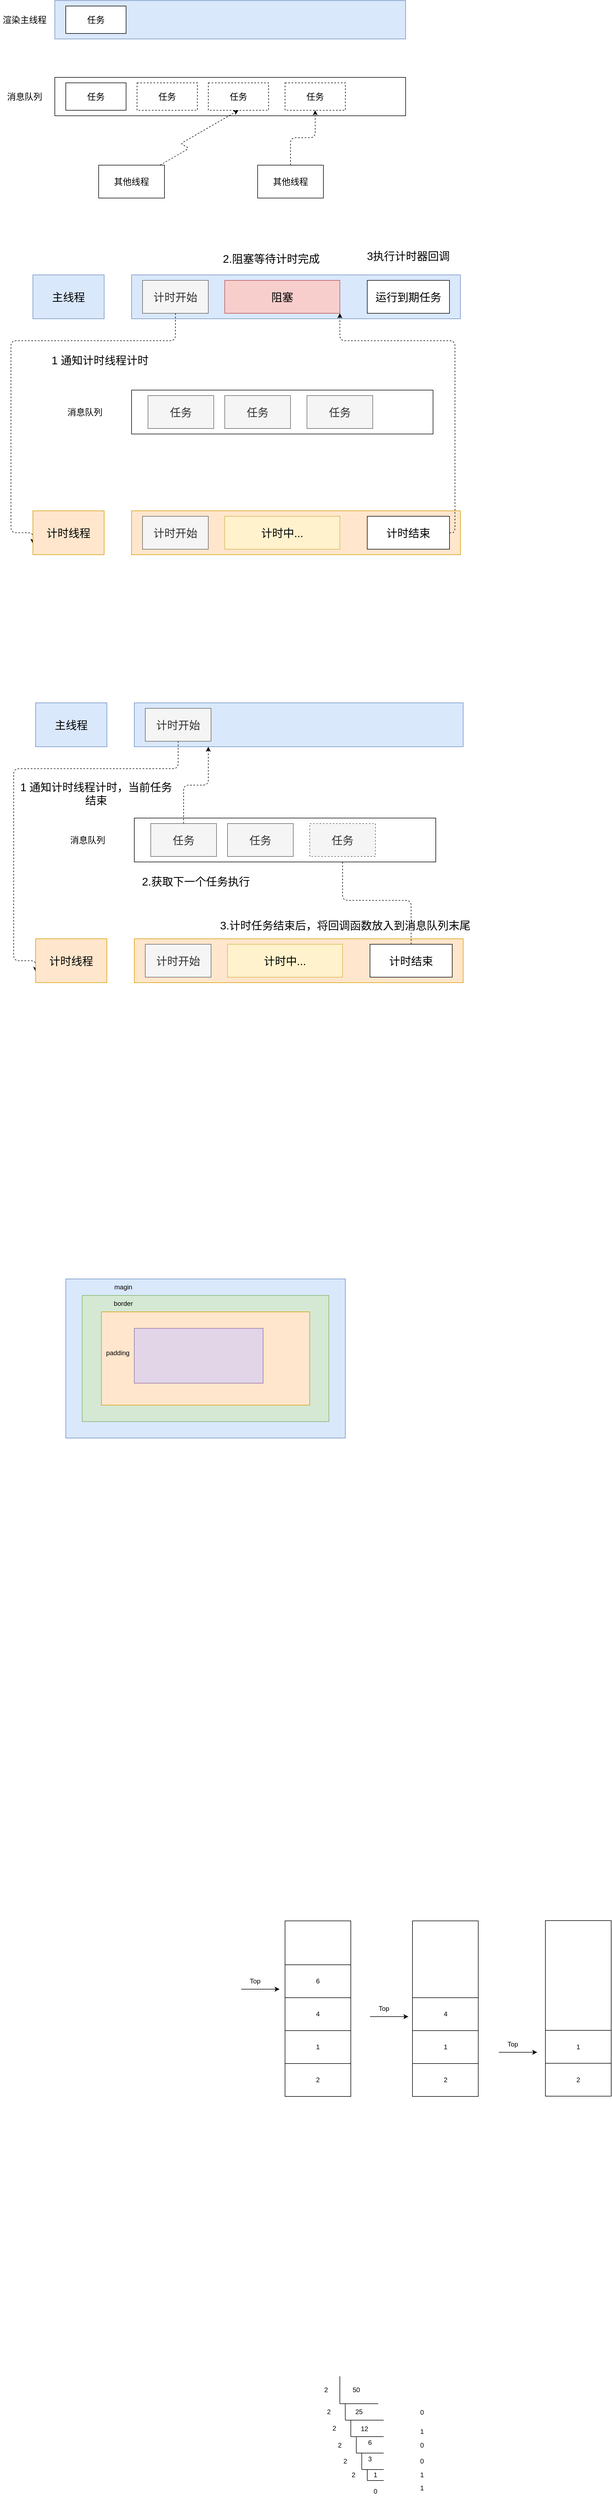 <mxfile>
    <diagram id="6wuozxjlqHhuy6m43TEK" name="第 1 页">
        <mxGraphModel dx="427" dy="278" grid="1" gridSize="10" guides="1" tooltips="1" connect="1" arrows="1" fold="1" page="1" pageScale="1" pageWidth="827" pageHeight="1169" math="0" shadow="0">
            <root>
                <mxCell id="0"/>
                <mxCell id="1" parent="0"/>
                <mxCell id="2" value="" style="rounded=0;whiteSpace=wrap;html=1;fillColor=#dae8fc;strokeColor=#6c8ebf;" parent="1" vertex="1">
                    <mxGeometry x="120" y="100" width="640" height="70" as="geometry"/>
                </mxCell>
                <mxCell id="3" value="&lt;font style=&quot;font-size: 16px;&quot;&gt;渲染主线程&lt;/font&gt;" style="text;html=1;strokeColor=none;fillColor=none;align=center;verticalAlign=middle;whiteSpace=wrap;rounded=0;" parent="1" vertex="1">
                    <mxGeometry x="20" y="120" width="90" height="30" as="geometry"/>
                </mxCell>
                <mxCell id="4" value="" style="rounded=0;whiteSpace=wrap;html=1;" parent="1" vertex="1">
                    <mxGeometry x="120" y="240" width="640" height="70" as="geometry"/>
                </mxCell>
                <mxCell id="5" value="&lt;span style=&quot;font-size: 16px;&quot;&gt;消息队列&lt;/span&gt;" style="text;html=1;strokeColor=none;fillColor=none;align=center;verticalAlign=middle;whiteSpace=wrap;rounded=0;" parent="1" vertex="1">
                    <mxGeometry x="20" y="260" width="90" height="30" as="geometry"/>
                </mxCell>
                <mxCell id="13" style="edgeStyle=isometricEdgeStyle;html=1;fontSize=16;dashed=1;entryX=0.5;entryY=1;entryDx=0;entryDy=0;" parent="1" source="6" target="11" edge="1">
                    <mxGeometry relative="1" as="geometry"/>
                </mxCell>
                <mxCell id="6" value="其他线程" style="rounded=0;whiteSpace=wrap;html=1;fontSize=16;" parent="1" vertex="1">
                    <mxGeometry x="200" y="400" width="120" height="60" as="geometry"/>
                </mxCell>
                <mxCell id="14" style="edgeStyle=orthogonalEdgeStyle;html=1;dashed=1;fontSize=16;" parent="1" source="7" target="12" edge="1">
                    <mxGeometry relative="1" as="geometry"/>
                </mxCell>
                <mxCell id="7" value="其他线程" style="rounded=0;whiteSpace=wrap;html=1;fontSize=16;" parent="1" vertex="1">
                    <mxGeometry x="490" y="400" width="120" height="60" as="geometry"/>
                </mxCell>
                <mxCell id="8" value="任务" style="rounded=0;whiteSpace=wrap;html=1;fontSize=16;" parent="1" vertex="1">
                    <mxGeometry x="140" y="110" width="110" height="50" as="geometry"/>
                </mxCell>
                <mxCell id="9" value="任务" style="rounded=0;whiteSpace=wrap;html=1;fontSize=16;" parent="1" vertex="1">
                    <mxGeometry x="140" y="250" width="110" height="50" as="geometry"/>
                </mxCell>
                <mxCell id="10" value="任务" style="rounded=0;whiteSpace=wrap;html=1;fontSize=16;dashed=1;" parent="1" vertex="1">
                    <mxGeometry x="270" y="250" width="110" height="50" as="geometry"/>
                </mxCell>
                <mxCell id="11" value="任务" style="rounded=0;whiteSpace=wrap;html=1;fontSize=16;dashed=1;" parent="1" vertex="1">
                    <mxGeometry x="400" y="250" width="110" height="50" as="geometry"/>
                </mxCell>
                <mxCell id="12" value="任务" style="rounded=0;whiteSpace=wrap;html=1;fontSize=16;dashed=1;" parent="1" vertex="1">
                    <mxGeometry x="540" y="250" width="110" height="50" as="geometry"/>
                </mxCell>
                <mxCell id="15" value="&lt;font style=&quot;font-size: 20px;&quot;&gt;主线程&lt;/font&gt;" style="rounded=0;whiteSpace=wrap;html=1;fontSize=16;fillColor=#dae8fc;strokeColor=#6c8ebf;" parent="1" vertex="1">
                    <mxGeometry x="80" y="600" width="130" height="80" as="geometry"/>
                </mxCell>
                <mxCell id="16" value="" style="rounded=0;whiteSpace=wrap;html=1;fontSize=20;fillColor=#dae8fc;strokeColor=#6c8ebf;" parent="1" vertex="1">
                    <mxGeometry x="260" y="600" width="600" height="80" as="geometry"/>
                </mxCell>
                <mxCell id="29" style="edgeStyle=orthogonalEdgeStyle;html=1;exitX=0.5;exitY=1;exitDx=0;exitDy=0;entryX=0;entryY=0.75;entryDx=0;entryDy=0;dashed=1;fontSize=20;" parent="1" source="17" target="20" edge="1">
                    <mxGeometry relative="1" as="geometry">
                        <Array as="points">
                            <mxPoint x="340" y="720"/>
                            <mxPoint x="40" y="720"/>
                            <mxPoint x="40" y="1070"/>
                            <mxPoint x="80" y="1070"/>
                        </Array>
                    </mxGeometry>
                </mxCell>
                <mxCell id="17" value="计时开始" style="rounded=0;whiteSpace=wrap;html=1;fontSize=20;fillColor=#f5f5f5;fontColor=#333333;strokeColor=#666666;" parent="1" vertex="1">
                    <mxGeometry x="280" y="610" width="120" height="60" as="geometry"/>
                </mxCell>
                <mxCell id="18" value="阻塞" style="rounded=0;whiteSpace=wrap;html=1;fontSize=20;fillColor=#f8cecc;strokeColor=#b85450;" parent="1" vertex="1">
                    <mxGeometry x="430" y="610" width="210" height="60" as="geometry"/>
                </mxCell>
                <mxCell id="19" value="运行到期任务" style="rounded=0;whiteSpace=wrap;html=1;fontSize=20;" parent="1" vertex="1">
                    <mxGeometry x="690" y="610" width="150" height="60" as="geometry"/>
                </mxCell>
                <mxCell id="20" value="&lt;font style=&quot;font-size: 20px;&quot;&gt;计时线程&lt;/font&gt;" style="rounded=0;whiteSpace=wrap;html=1;fontSize=16;fillColor=#ffe6cc;strokeColor=#d79b00;" parent="1" vertex="1">
                    <mxGeometry x="80" y="1030" width="130" height="80" as="geometry"/>
                </mxCell>
                <mxCell id="21" value="" style="rounded=0;whiteSpace=wrap;html=1;fontSize=20;fillColor=#ffe6cc;strokeColor=#d79b00;" parent="1" vertex="1">
                    <mxGeometry x="260" y="1030" width="600" height="80" as="geometry"/>
                </mxCell>
                <mxCell id="22" value="计时开始" style="rounded=0;whiteSpace=wrap;html=1;fontSize=20;fillColor=#f5f5f5;fontColor=#333333;strokeColor=#666666;" parent="1" vertex="1">
                    <mxGeometry x="280" y="1040" width="120" height="60" as="geometry"/>
                </mxCell>
                <mxCell id="23" value="计时中..." style="rounded=0;whiteSpace=wrap;html=1;fontSize=20;fillColor=#fff2cc;strokeColor=#d6b656;" parent="1" vertex="1">
                    <mxGeometry x="430" y="1040" width="210" height="60" as="geometry"/>
                </mxCell>
                <mxCell id="30" style="edgeStyle=orthogonalEdgeStyle;html=1;exitX=1;exitY=0.5;exitDx=0;exitDy=0;dashed=1;fontSize=20;entryX=1;entryY=1;entryDx=0;entryDy=0;" parent="1" source="24" target="18" edge="1">
                    <mxGeometry relative="1" as="geometry">
                        <mxPoint x="840" y="730" as="targetPoint"/>
                        <Array as="points">
                            <mxPoint x="850" y="1070"/>
                            <mxPoint x="850" y="720"/>
                            <mxPoint x="640" y="720"/>
                        </Array>
                    </mxGeometry>
                </mxCell>
                <mxCell id="24" value="计时结束" style="rounded=0;whiteSpace=wrap;html=1;fontSize=20;" parent="1" vertex="1">
                    <mxGeometry x="690" y="1040" width="150" height="60" as="geometry"/>
                </mxCell>
                <mxCell id="25" value="" style="rounded=0;whiteSpace=wrap;html=1;fontSize=20;" parent="1" vertex="1">
                    <mxGeometry x="260" y="810" width="550" height="80" as="geometry"/>
                </mxCell>
                <mxCell id="26" value="任务" style="rounded=0;whiteSpace=wrap;html=1;fontSize=20;fillColor=#f5f5f5;fontColor=#333333;strokeColor=#666666;" parent="1" vertex="1">
                    <mxGeometry x="290" y="820" width="120" height="60" as="geometry"/>
                </mxCell>
                <mxCell id="27" value="任务" style="rounded=0;whiteSpace=wrap;html=1;fontSize=20;fillColor=#f5f5f5;fontColor=#333333;strokeColor=#666666;" parent="1" vertex="1">
                    <mxGeometry x="430" y="820" width="120" height="60" as="geometry"/>
                </mxCell>
                <mxCell id="28" value="任务" style="rounded=0;whiteSpace=wrap;html=1;fontSize=20;fillColor=#f5f5f5;fontColor=#333333;strokeColor=#666666;" parent="1" vertex="1">
                    <mxGeometry x="580" y="820" width="120" height="60" as="geometry"/>
                </mxCell>
                <mxCell id="31" value="1 通知计时线程计时" style="text;html=1;strokeColor=none;fillColor=none;align=center;verticalAlign=middle;whiteSpace=wrap;rounded=0;fontSize=20;" parent="1" vertex="1">
                    <mxGeometry x="90" y="740" width="225" height="30" as="geometry"/>
                </mxCell>
                <mxCell id="32" value="&lt;span style=&quot;font-size: 16px;&quot;&gt;消息队列&lt;/span&gt;" style="text;html=1;strokeColor=none;fillColor=none;align=center;verticalAlign=middle;whiteSpace=wrap;rounded=0;" parent="1" vertex="1">
                    <mxGeometry x="130" y="835" width="90" height="30" as="geometry"/>
                </mxCell>
                <mxCell id="33" value="2.阻塞等待计时完成" style="text;html=1;strokeColor=none;fillColor=none;align=center;verticalAlign=middle;whiteSpace=wrap;rounded=0;fontSize=20;" parent="1" vertex="1">
                    <mxGeometry x="420" y="555" width="190" height="30" as="geometry"/>
                </mxCell>
                <mxCell id="34" value="3执行计时器回调" style="text;html=1;strokeColor=none;fillColor=none;align=center;verticalAlign=middle;whiteSpace=wrap;rounded=0;fontSize=20;" parent="1" vertex="1">
                    <mxGeometry x="670" y="550" width="190" height="30" as="geometry"/>
                </mxCell>
                <mxCell id="55" value="&lt;font style=&quot;font-size: 20px;&quot;&gt;主线程&lt;/font&gt;" style="rounded=0;whiteSpace=wrap;html=1;fontSize=16;fillColor=#dae8fc;strokeColor=#6c8ebf;" parent="1" vertex="1">
                    <mxGeometry x="85" y="1380" width="130" height="80" as="geometry"/>
                </mxCell>
                <mxCell id="56" value="" style="rounded=0;whiteSpace=wrap;html=1;fontSize=20;fillColor=#dae8fc;strokeColor=#6c8ebf;" parent="1" vertex="1">
                    <mxGeometry x="265" y="1380" width="600" height="80" as="geometry"/>
                </mxCell>
                <mxCell id="57" style="edgeStyle=orthogonalEdgeStyle;html=1;exitX=0.5;exitY=1;exitDx=0;exitDy=0;entryX=0;entryY=0.75;entryDx=0;entryDy=0;dashed=1;fontSize=20;" parent="1" source="58" target="61" edge="1">
                    <mxGeometry relative="1" as="geometry">
                        <Array as="points">
                            <mxPoint x="345" y="1500"/>
                            <mxPoint x="45" y="1500"/>
                            <mxPoint x="45" y="1850"/>
                            <mxPoint x="85" y="1850"/>
                        </Array>
                    </mxGeometry>
                </mxCell>
                <mxCell id="58" value="计时开始" style="rounded=0;whiteSpace=wrap;html=1;fontSize=20;fillColor=#f5f5f5;fontColor=#333333;strokeColor=#666666;" parent="1" vertex="1">
                    <mxGeometry x="285" y="1390" width="120" height="60" as="geometry"/>
                </mxCell>
                <mxCell id="61" value="&lt;font style=&quot;font-size: 20px;&quot;&gt;计时线程&lt;/font&gt;" style="rounded=0;whiteSpace=wrap;html=1;fontSize=16;fillColor=#ffe6cc;strokeColor=#d79b00;" parent="1" vertex="1">
                    <mxGeometry x="85" y="1810" width="130" height="80" as="geometry"/>
                </mxCell>
                <mxCell id="62" value="" style="rounded=0;whiteSpace=wrap;html=1;fontSize=20;fillColor=#ffe6cc;strokeColor=#d79b00;" parent="1" vertex="1">
                    <mxGeometry x="265" y="1810" width="600" height="80" as="geometry"/>
                </mxCell>
                <mxCell id="63" value="计时开始" style="rounded=0;whiteSpace=wrap;html=1;fontSize=20;fillColor=#f5f5f5;fontColor=#333333;strokeColor=#666666;" parent="1" vertex="1">
                    <mxGeometry x="285" y="1820" width="120" height="60" as="geometry"/>
                </mxCell>
                <mxCell id="64" value="计时中..." style="rounded=0;whiteSpace=wrap;html=1;fontSize=20;fillColor=#fff2cc;strokeColor=#d6b656;" parent="1" vertex="1">
                    <mxGeometry x="435" y="1820" width="210" height="60" as="geometry"/>
                </mxCell>
                <mxCell id="75" style="edgeStyle=orthogonalEdgeStyle;html=1;exitX=0.5;exitY=0;exitDx=0;exitDy=0;entryX=0.5;entryY=1;entryDx=0;entryDy=0;dashed=1;fontSize=20;" parent="1" source="66" target="70" edge="1">
                    <mxGeometry relative="1" as="geometry"/>
                </mxCell>
                <mxCell id="66" value="计时结束" style="rounded=0;whiteSpace=wrap;html=1;fontSize=20;" parent="1" vertex="1">
                    <mxGeometry x="695" y="1820" width="150" height="60" as="geometry"/>
                </mxCell>
                <mxCell id="67" value="" style="rounded=0;whiteSpace=wrap;html=1;fontSize=20;" parent="1" vertex="1">
                    <mxGeometry x="265" y="1590" width="550" height="80" as="geometry"/>
                </mxCell>
                <mxCell id="76" style="edgeStyle=orthogonalEdgeStyle;html=1;exitX=0.5;exitY=0;exitDx=0;exitDy=0;entryX=0.225;entryY=1;entryDx=0;entryDy=0;entryPerimeter=0;dashed=1;fontSize=20;" parent="1" source="68" target="56" edge="1">
                    <mxGeometry relative="1" as="geometry"/>
                </mxCell>
                <mxCell id="68" value="任务" style="rounded=0;whiteSpace=wrap;html=1;fontSize=20;fillColor=#f5f5f5;fontColor=#333333;strokeColor=#666666;" parent="1" vertex="1">
                    <mxGeometry x="295" y="1600" width="120" height="60" as="geometry"/>
                </mxCell>
                <mxCell id="69" value="任务" style="rounded=0;whiteSpace=wrap;html=1;fontSize=20;fillColor=#f5f5f5;fontColor=#333333;strokeColor=#666666;" parent="1" vertex="1">
                    <mxGeometry x="435" y="1600" width="120" height="60" as="geometry"/>
                </mxCell>
                <mxCell id="70" value="任务" style="rounded=0;whiteSpace=wrap;html=1;fontSize=20;fillColor=#f5f5f5;fontColor=#333333;strokeColor=#666666;dashed=1;" parent="1" vertex="1">
                    <mxGeometry x="585" y="1600" width="120" height="60" as="geometry"/>
                </mxCell>
                <mxCell id="71" value="1 通知计时线程计时，当前任务结束" style="text;html=1;strokeColor=none;fillColor=none;align=center;verticalAlign=middle;whiteSpace=wrap;rounded=0;fontSize=20;" parent="1" vertex="1">
                    <mxGeometry x="53.75" y="1510" width="282.5" height="70" as="geometry"/>
                </mxCell>
                <mxCell id="72" value="&lt;span style=&quot;font-size: 16px;&quot;&gt;消息队列&lt;/span&gt;" style="text;html=1;strokeColor=none;fillColor=none;align=center;verticalAlign=middle;whiteSpace=wrap;rounded=0;" parent="1" vertex="1">
                    <mxGeometry x="135" y="1615" width="90" height="30" as="geometry"/>
                </mxCell>
                <mxCell id="77" value="2.获取下一个任务执行" style="text;html=1;strokeColor=none;fillColor=none;align=center;verticalAlign=middle;whiteSpace=wrap;rounded=0;dashed=1;fontSize=20;" parent="1" vertex="1">
                    <mxGeometry x="260" y="1690" width="235" height="30" as="geometry"/>
                </mxCell>
                <mxCell id="78" value="3.计时任务结束后，将回调函数放入到消息队列末尾" style="text;html=1;strokeColor=none;fillColor=none;align=center;verticalAlign=middle;whiteSpace=wrap;rounded=0;dashed=1;fontSize=20;" parent="1" vertex="1">
                    <mxGeometry x="380" y="1770" width="540" height="30" as="geometry"/>
                </mxCell>
                <mxCell id="79" value="" style="rounded=0;whiteSpace=wrap;html=1;fillColor=#dae8fc;strokeColor=#6c8ebf;" parent="1" vertex="1">
                    <mxGeometry x="140" y="2430" width="510" height="290" as="geometry"/>
                </mxCell>
                <mxCell id="80" value="" style="rounded=0;whiteSpace=wrap;html=1;fillColor=#d5e8d4;strokeColor=#82b366;" parent="1" vertex="1">
                    <mxGeometry x="170" y="2460" width="450" height="230" as="geometry"/>
                </mxCell>
                <mxCell id="81" value="" style="rounded=0;whiteSpace=wrap;html=1;fillColor=#ffe6cc;strokeColor=#d79b00;" parent="1" vertex="1">
                    <mxGeometry x="205" y="2490" width="380" height="170" as="geometry"/>
                </mxCell>
                <mxCell id="82" value="" style="rounded=0;whiteSpace=wrap;html=1;fillColor=#e1d5e7;strokeColor=#9673a6;" parent="1" vertex="1">
                    <mxGeometry x="265" y="2520" width="235" height="100" as="geometry"/>
                </mxCell>
                <mxCell id="83" value="magin" style="text;html=1;strokeColor=none;fillColor=none;align=center;verticalAlign=middle;whiteSpace=wrap;rounded=0;" parent="1" vertex="1">
                    <mxGeometry x="215" y="2430" width="60" height="30" as="geometry"/>
                </mxCell>
                <mxCell id="84" value="border" style="text;html=1;strokeColor=none;fillColor=none;align=center;verticalAlign=middle;whiteSpace=wrap;rounded=0;" parent="1" vertex="1">
                    <mxGeometry x="215" y="2460" width="60" height="30" as="geometry"/>
                </mxCell>
                <mxCell id="85" value="padding" style="text;html=1;strokeColor=none;fillColor=none;align=center;verticalAlign=middle;whiteSpace=wrap;rounded=0;" parent="1" vertex="1">
                    <mxGeometry x="205" y="2550" width="60" height="30" as="geometry"/>
                </mxCell>
                <mxCell id="86" value="" style="rounded=0;whiteSpace=wrap;html=1;" vertex="1" parent="1">
                    <mxGeometry x="1015" y="3599.5" width="120" height="320" as="geometry"/>
                </mxCell>
                <mxCell id="87" value="2" style="rounded=0;whiteSpace=wrap;html=1;" vertex="1" parent="1">
                    <mxGeometry x="1015" y="3859.5" width="120" height="60" as="geometry"/>
                </mxCell>
                <mxCell id="88" value="1" style="rounded=0;whiteSpace=wrap;html=1;" vertex="1" parent="1">
                    <mxGeometry x="1015" y="3799.5" width="120" height="60" as="geometry"/>
                </mxCell>
                <mxCell id="89" value="" style="rounded=0;whiteSpace=wrap;html=1;" vertex="1" parent="1">
                    <mxGeometry x="772.5" y="3600" width="120" height="320" as="geometry"/>
                </mxCell>
                <mxCell id="90" value="2" style="rounded=0;whiteSpace=wrap;html=1;" vertex="1" parent="1">
                    <mxGeometry x="772.5" y="3860" width="120" height="60" as="geometry"/>
                </mxCell>
                <mxCell id="91" value="1" style="rounded=0;whiteSpace=wrap;html=1;" vertex="1" parent="1">
                    <mxGeometry x="772.5" y="3800" width="120" height="60" as="geometry"/>
                </mxCell>
                <mxCell id="92" value="" style="rounded=0;whiteSpace=wrap;html=1;" vertex="1" parent="1">
                    <mxGeometry x="540" y="3600" width="120" height="320" as="geometry"/>
                </mxCell>
                <mxCell id="93" value="2" style="rounded=0;whiteSpace=wrap;html=1;" vertex="1" parent="1">
                    <mxGeometry x="540" y="3860" width="120" height="60" as="geometry"/>
                </mxCell>
                <mxCell id="94" value="1" style="rounded=0;whiteSpace=wrap;html=1;" vertex="1" parent="1">
                    <mxGeometry x="540" y="3800" width="120" height="60" as="geometry"/>
                </mxCell>
                <mxCell id="95" value="4" style="rounded=0;whiteSpace=wrap;html=1;" vertex="1" parent="1">
                    <mxGeometry x="772.5" y="3740" width="120" height="60" as="geometry"/>
                </mxCell>
                <mxCell id="96" value="4" style="rounded=0;whiteSpace=wrap;html=1;" vertex="1" parent="1">
                    <mxGeometry x="540" y="3740" width="120" height="60" as="geometry"/>
                </mxCell>
                <mxCell id="97" value="6" style="rounded=0;whiteSpace=wrap;html=1;" vertex="1" parent="1">
                    <mxGeometry x="540" y="3680" width="120" height="60" as="geometry"/>
                </mxCell>
                <mxCell id="98" value="" style="endArrow=classic;html=1;" edge="1" parent="1">
                    <mxGeometry width="50" height="50" relative="1" as="geometry">
                        <mxPoint x="930" y="3839.5" as="sourcePoint"/>
                        <mxPoint x="1000" y="3839.5" as="targetPoint"/>
                    </mxGeometry>
                </mxCell>
                <mxCell id="99" value="Top" style="text;html=1;align=center;verticalAlign=middle;resizable=0;points=[];autosize=1;strokeColor=none;fillColor=none;" vertex="1" parent="1">
                    <mxGeometry x="935" y="3809.5" width="40" height="30" as="geometry"/>
                </mxCell>
                <mxCell id="100" value="" style="endArrow=classic;html=1;" edge="1" parent="1">
                    <mxGeometry width="50" height="50" relative="1" as="geometry">
                        <mxPoint x="695" y="3774.5" as="sourcePoint"/>
                        <mxPoint x="765" y="3774.5" as="targetPoint"/>
                    </mxGeometry>
                </mxCell>
                <mxCell id="101" value="Top" style="text;html=1;align=center;verticalAlign=middle;resizable=0;points=[];autosize=1;strokeColor=none;fillColor=none;" vertex="1" parent="1">
                    <mxGeometry x="700" y="3744.5" width="40" height="30" as="geometry"/>
                </mxCell>
                <mxCell id="104" value="" style="endArrow=classic;html=1;" edge="1" parent="1">
                    <mxGeometry width="50" height="50" relative="1" as="geometry">
                        <mxPoint x="460" y="3724.5" as="sourcePoint"/>
                        <mxPoint x="530" y="3724.5" as="targetPoint"/>
                    </mxGeometry>
                </mxCell>
                <mxCell id="105" value="Top" style="text;html=1;align=center;verticalAlign=middle;resizable=0;points=[];autosize=1;strokeColor=none;fillColor=none;" vertex="1" parent="1">
                    <mxGeometry x="465" y="3694.5" width="40" height="30" as="geometry"/>
                </mxCell>
                <mxCell id="106" value="" style="endArrow=none;html=1;" edge="1" parent="1">
                    <mxGeometry width="50" height="50" relative="1" as="geometry">
                        <mxPoint x="640" y="4480" as="sourcePoint"/>
                        <mxPoint x="640" y="4430" as="targetPoint"/>
                    </mxGeometry>
                </mxCell>
                <mxCell id="107" value="" style="endArrow=none;html=1;" edge="1" parent="1">
                    <mxGeometry width="50" height="50" relative="1" as="geometry">
                        <mxPoint x="640" y="4480" as="sourcePoint"/>
                        <mxPoint x="710" y="4480" as="targetPoint"/>
                    </mxGeometry>
                </mxCell>
                <mxCell id="110" value="50" style="text;html=1;strokeColor=none;fillColor=none;align=center;verticalAlign=middle;whiteSpace=wrap;rounded=0;" vertex="1" parent="1">
                    <mxGeometry x="640" y="4440" width="60" height="30" as="geometry"/>
                </mxCell>
                <mxCell id="111" value="2" style="text;html=1;strokeColor=none;fillColor=none;align=center;verticalAlign=middle;whiteSpace=wrap;rounded=0;" vertex="1" parent="1">
                    <mxGeometry x="585" y="4440" width="60" height="30" as="geometry"/>
                </mxCell>
                <mxCell id="112" value="25" style="text;html=1;strokeColor=none;fillColor=none;align=center;verticalAlign=middle;whiteSpace=wrap;rounded=0;" vertex="1" parent="1">
                    <mxGeometry x="645" y="4480" width="60" height="30" as="geometry"/>
                </mxCell>
                <mxCell id="114" value="0" style="text;html=1;strokeColor=none;fillColor=none;align=center;verticalAlign=middle;whiteSpace=wrap;rounded=0;" vertex="1" parent="1">
                    <mxGeometry x="760" y="4481" width="60" height="30" as="geometry"/>
                </mxCell>
                <mxCell id="116" value="" style="endArrow=none;html=1;" edge="1" parent="1">
                    <mxGeometry width="50" height="50" relative="1" as="geometry">
                        <mxPoint x="650" y="4510" as="sourcePoint"/>
                        <mxPoint x="649.81" y="4480" as="targetPoint"/>
                    </mxGeometry>
                </mxCell>
                <mxCell id="117" value="" style="endArrow=none;html=1;" edge="1" parent="1">
                    <mxGeometry width="50" height="50" relative="1" as="geometry">
                        <mxPoint x="650" y="4510" as="sourcePoint"/>
                        <mxPoint x="720" y="4510" as="targetPoint"/>
                    </mxGeometry>
                </mxCell>
                <mxCell id="118" value="2" style="text;html=1;strokeColor=none;fillColor=none;align=center;verticalAlign=middle;whiteSpace=wrap;rounded=0;" vertex="1" parent="1">
                    <mxGeometry x="590" y="4480" width="60" height="30" as="geometry"/>
                </mxCell>
                <mxCell id="119" value="12" style="text;html=1;strokeColor=none;fillColor=none;align=center;verticalAlign=middle;whiteSpace=wrap;rounded=0;" vertex="1" parent="1">
                    <mxGeometry x="660" y="4516" width="50" height="20" as="geometry"/>
                </mxCell>
                <mxCell id="120" value="1" style="text;html=1;strokeColor=none;fillColor=none;align=center;verticalAlign=middle;whiteSpace=wrap;rounded=0;" vertex="1" parent="1">
                    <mxGeometry x="760" y="4594.5" width="60" height="30" as="geometry"/>
                </mxCell>
                <mxCell id="123" value="" style="endArrow=none;html=1;" edge="1" parent="1">
                    <mxGeometry width="50" height="50" relative="1" as="geometry">
                        <mxPoint x="660" y="4540" as="sourcePoint"/>
                        <mxPoint x="660" y="4510" as="targetPoint"/>
                    </mxGeometry>
                </mxCell>
                <mxCell id="124" value="" style="endArrow=none;html=1;" edge="1" parent="1">
                    <mxGeometry width="50" height="50" relative="1" as="geometry">
                        <mxPoint x="660" y="4540" as="sourcePoint"/>
                        <mxPoint x="720" y="4540" as="targetPoint"/>
                    </mxGeometry>
                </mxCell>
                <mxCell id="125" value="2" style="text;html=1;strokeColor=none;fillColor=none;align=center;verticalAlign=middle;whiteSpace=wrap;rounded=0;" vertex="1" parent="1">
                    <mxGeometry x="600" y="4510" width="60" height="30" as="geometry"/>
                </mxCell>
                <mxCell id="126" value="6" style="text;html=1;strokeColor=none;fillColor=none;align=center;verticalAlign=middle;whiteSpace=wrap;rounded=0;" vertex="1" parent="1">
                    <mxGeometry x="670" y="4541" width="50" height="20" as="geometry"/>
                </mxCell>
                <mxCell id="127" value="0" style="text;html=1;strokeColor=none;fillColor=none;align=center;verticalAlign=middle;whiteSpace=wrap;rounded=0;" vertex="1" parent="1">
                    <mxGeometry x="760" y="4541" width="60" height="30" as="geometry"/>
                </mxCell>
                <mxCell id="128" value="" style="endArrow=none;html=1;entryX=0;entryY=0;entryDx=0;entryDy=0;" edge="1" parent="1" target="126">
                    <mxGeometry width="50" height="50" relative="1" as="geometry">
                        <mxPoint x="670" y="4570" as="sourcePoint"/>
                        <mxPoint x="680" y="4570" as="targetPoint"/>
                    </mxGeometry>
                </mxCell>
                <mxCell id="129" value="" style="endArrow=none;html=1;" edge="1" parent="1">
                    <mxGeometry width="50" height="50" relative="1" as="geometry">
                        <mxPoint x="670" y="4570" as="sourcePoint"/>
                        <mxPoint x="720" y="4570" as="targetPoint"/>
                    </mxGeometry>
                </mxCell>
                <mxCell id="130" value="2" style="text;html=1;strokeColor=none;fillColor=none;align=center;verticalAlign=middle;whiteSpace=wrap;rounded=0;" vertex="1" parent="1">
                    <mxGeometry x="610" y="4541" width="60" height="30" as="geometry"/>
                </mxCell>
                <mxCell id="131" value="3" style="text;html=1;strokeColor=none;fillColor=none;align=center;verticalAlign=middle;whiteSpace=wrap;rounded=0;" vertex="1" parent="1">
                    <mxGeometry x="670" y="4571" width="50" height="19" as="geometry"/>
                </mxCell>
                <mxCell id="132" value="" style="endArrow=none;html=1;" edge="1" parent="1">
                    <mxGeometry width="50" height="50" relative="1" as="geometry">
                        <mxPoint x="680" y="4600" as="sourcePoint"/>
                        <mxPoint x="680" y="4570" as="targetPoint"/>
                    </mxGeometry>
                </mxCell>
                <mxCell id="133" value="" style="endArrow=none;html=1;" edge="1" parent="1">
                    <mxGeometry width="50" height="50" relative="1" as="geometry">
                        <mxPoint x="680" y="4600" as="sourcePoint"/>
                        <mxPoint x="720" y="4600" as="targetPoint"/>
                    </mxGeometry>
                </mxCell>
                <mxCell id="134" value="2" style="text;html=1;strokeColor=none;fillColor=none;align=center;verticalAlign=middle;whiteSpace=wrap;rounded=0;" vertex="1" parent="1">
                    <mxGeometry x="620" y="4570" width="60" height="30" as="geometry"/>
                </mxCell>
                <mxCell id="135" value="1" style="text;html=1;strokeColor=none;fillColor=none;align=center;verticalAlign=middle;whiteSpace=wrap;rounded=0;" vertex="1" parent="1">
                    <mxGeometry x="680" y="4600" width="50" height="19" as="geometry"/>
                </mxCell>
                <mxCell id="136" value="" style="endArrow=none;html=1;" edge="1" parent="1">
                    <mxGeometry width="50" height="50" relative="1" as="geometry">
                        <mxPoint x="690" y="4620" as="sourcePoint"/>
                        <mxPoint x="690" y="4600" as="targetPoint"/>
                    </mxGeometry>
                </mxCell>
                <mxCell id="137" value="" style="endArrow=none;html=1;" edge="1" parent="1">
                    <mxGeometry width="50" height="50" relative="1" as="geometry">
                        <mxPoint x="690" y="4620" as="sourcePoint"/>
                        <mxPoint x="720" y="4620" as="targetPoint"/>
                    </mxGeometry>
                </mxCell>
                <mxCell id="138" value="2" style="text;html=1;strokeColor=none;fillColor=none;align=center;verticalAlign=middle;whiteSpace=wrap;rounded=0;" vertex="1" parent="1">
                    <mxGeometry x="635" y="4594.5" width="60" height="30" as="geometry"/>
                </mxCell>
                <mxCell id="139" value="0" style="text;html=1;strokeColor=none;fillColor=none;align=center;verticalAlign=middle;whiteSpace=wrap;rounded=0;" vertex="1" parent="1">
                    <mxGeometry x="675" y="4624.5" width="60" height="30" as="geometry"/>
                </mxCell>
                <mxCell id="140" value="0" style="text;html=1;strokeColor=none;fillColor=none;align=center;verticalAlign=middle;whiteSpace=wrap;rounded=0;" vertex="1" parent="1">
                    <mxGeometry x="760" y="4570" width="60" height="30" as="geometry"/>
                </mxCell>
                <mxCell id="141" value="1" style="text;html=1;strokeColor=none;fillColor=none;align=center;verticalAlign=middle;whiteSpace=wrap;rounded=0;" vertex="1" parent="1">
                    <mxGeometry x="760" y="4516" width="60" height="30" as="geometry"/>
                </mxCell>
                <mxCell id="142" value="1" style="text;html=1;strokeColor=none;fillColor=none;align=center;verticalAlign=middle;whiteSpace=wrap;rounded=0;" vertex="1" parent="1">
                    <mxGeometry x="760" y="4619" width="60" height="30" as="geometry"/>
                </mxCell>
            </root>
        </mxGraphModel>
    </diagram>
</mxfile>